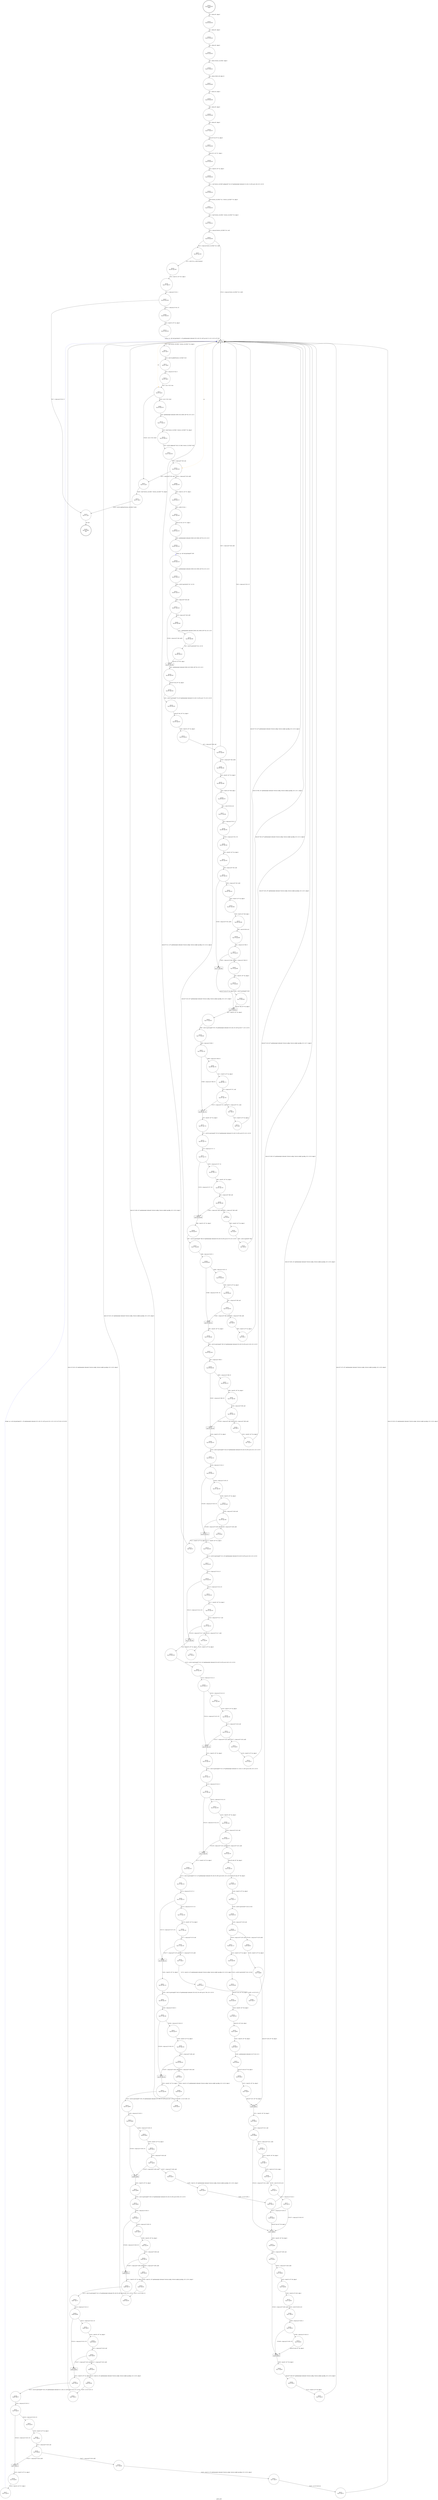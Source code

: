 digraph parse_conf {
label="parse_conf"
5180 [label="N5180\n(rp:210, ep:0)\nexit", shape="doublecircle"]
5181 [label="N5181\n(rp:245, ep:245)\nentry", shape="doublecircle"]
5181 -> 5183 [label="%2 = alloca i8*, align 8"]
5183 [label="N5183\n(rp:244, ep:244)", shape="circle"]
5183 -> 5184 [label="%3 = alloca i8*, align 8"]
5184 [label="N5184\n(rp:243, ep:243)", shape="circle"]
5184 -> 5185 [label="%4 = alloca i8*, align 8"]
5185 [label="N5185\n(rp:242, ep:242)", shape="circle"]
5185 -> 5186 [label="%5 = alloca %struct._IO_FILE*, align 8"]
5186 [label="N5186\n(rp:241, ep:241)", shape="circle"]
5186 -> 5187 [label="%6 = alloca [2048 x i8], align 16"]
5187 [label="N5187\n(rp:240, ep:240)", shape="circle"]
5187 -> 5188 [label="%7 = alloca i32, align 4"]
5188 [label="N5188\n(rp:239, ep:239)", shape="circle"]
5188 -> 5189 [label="%8 = alloca i8*, align 8"]
5189 [label="N5189\n(rp:238, ep:238)", shape="circle"]
5189 -> 5190 [label="%9 = alloca i8*, align 8"]
5190 [label="N5190\n(rp:237, ep:237)", shape="circle"]
5190 -> 5197 [label="store i8* %0, i8** %2, align 8"]
5197 [label="N5197\n(rp:236, ep:236)", shape="circle"]
5197 -> 5198 [label="store i32 0, i32* %7, align 4"]
5198 [label="N5198\n(rp:235, ep:235)", shape="circle"]
5198 -> 5199 [label="%10 = load i8*, i8** %2, align 8"]
5199 [label="N5199\n(rp:234, ep:234)", shape="circle"]
5199 -> 5200 [label="%11 = call %struct._IO_FILE* @fopen(i8* %10, i8* getelementptr inbounds ([2 x i8], [2 x i8]* @.str.1.68, i32 0, i32 0))"]
5200 [label="N5200\n(rp:233, ep:233)", shape="circle"]
5200 -> 5201 [label="store %struct._IO_FILE* %11, %struct._IO_FILE** %5, align 8"]
5201 [label="N5201\n(rp:232, ep:232)", shape="circle"]
5201 -> 5202 [label="%12 = load %struct._IO_FILE*, %struct._IO_FILE** %5, align 8"]
5202 [label="N5202\n(rp:231, ep:231)", shape="circle"]
5202 -> 5203 [label="%13 = icmp eq %struct._IO_FILE* %12, null"]
5203 [label="N5203\n(rp:230, ep:230)", shape="circle"]
5203 -> 5477 [label="[%13 = icmp eq %struct._IO_FILE* %12, null]"]
5203 -> 5213 [label="[!(%13 = icmp eq %struct._IO_FILE* %12, null)]"]
5205 [label="N5205\n(rp:228, ep:228)", shape="circle"]
5205 -> 5206 [label="%16 = load i32, i32* %15, align 4"]
5206 [label="N5206\n(rp:227, ep:227)", shape="circle"]
5206 -> 5207 [label="%17 = icmp eq i32 %16, 2"]
5207 [label="N5207\n(rp:226, ep:226)", shape="circle"]
5207 -> 5480 [label="[!(%17 = icmp eq i32 %16, 2)]"]
5207 -> 5476 [label="[%17 = icmp eq i32 %16, 2]"]
5210 [label="N5210\n(rp:224, ep:224)", shape="circle"]
5210 -> 5213 [label="errlog --@-- call void @errlog(i32 1, i8* getelementptr inbounds ([25 x i8], [25 x i8]* @.str.6.75, i32 0, i32 0), i8* %20)", style="dashed", color="blue"]
5213 [label="N5213\n(rp:223, ep:8)", shape="box"]
5213 -> 5214 [label="%23 = load %struct._IO_FILE*, %struct._IO_FILE** %5, align 8"]
5213 -> 5213 [label="@", style="dashed", color="orange"]
5213 -> 5217 [label="@", style="dashed", color="orange"]
5213 -> 5222 [label="@", style="dashed", color="orange"]
5214 [label="N5214\n(rp:222, ep:7)", shape="circle"]
5214 -> 5215 [label="%24 = call i32 @feof(%struct._IO_FILE* %23)"]
5215 [label="N5215\n(rp:221, ep:6)", shape="circle"]
5215 -> 5216 [label="%25 = icmp ne i32 %24, 0"]
5216 [label="N5216\n(rp:220, ep:5)", shape="circle"]
5216 -> 5217 [label="%26 = xor i1 %25, true"]
5217 [label="N5217\n(rp:219, ep:4)", shape="circle"]
5217 -> 5481 [label="[%26 = xor i1 %25, true]"]
5217 -> 5473 [label="[!(%26 = xor i1 %25, true)]"]
5219 [label="N5219\n(rp:217, ep:222)", shape="circle"]
5219 -> 5220 [label="%29 = load %struct._IO_FILE*, %struct._IO_FILE** %5, align 8"]
5220 [label="N5220\n(rp:216, ep:221)", shape="circle"]
5220 -> 5221 [label="%30 = call i8* @fgets(i8* %28, i32 2048, %struct._IO_FILE* %29)"]
5221 [label="N5221\n(rp:215, ep:220)", shape="circle"]
5221 -> 5222 [label="%31 = icmp eq i8* %30, null"]
5222 [label="N5222\n(rp:214, ep:219)", shape="circle"]
5222 -> 5484 [label="[!(%31 = icmp eq i8* %30, null)]"]
5222 -> 5473 [label="[%31 = icmp eq i8* %30, null]"]
5225 [label="N5225\n(rp:208, ep:217)", shape="circle"]
5225 -> 5226 [label="%35 = add i32 %34, 1"]
5226 [label="N5226\n(rp:207, ep:216)", shape="circle"]
5226 -> 5227 [label="store i32 %35, i32* %7, align 4"]
5227 [label="N5227\n(rp:206, ep:215)", shape="circle"]
5227 -> 5228 [label="%36 = getelementptr inbounds [2048 x i8], [2048 x i8]* %6, i32 0, i32 0"]
5228 [label="N5228\n(rp:205, ep:214)", shape="circle"]
5228 -> 5229 [label="chomp --@-- call void @chomp(i8* %36)", style="dashed", color="blue"]
5229 [label="N5229\n(rp:204, ep:213)", shape="circle"]
5229 -> 5230 [label="%37 = getelementptr inbounds [2048 x i8], [2048 x i8]* %6, i32 0, i32 0"]
5230 [label="N5230\n(rp:203, ep:212)", shape="circle"]
5230 -> 5231 [label="%38 = call i8* @strchr(i8* %37, i32 35)"]
5231 [label="N5231\n(rp:202, ep:211)", shape="circle"]
5231 -> 5232 [label="%39 = icmp ne i8* %38, null"]
5232 [label="N5232\n(rp:201, ep:210)", shape="circle"]
5232 -> 5485 [label="[%39 = icmp ne i8* %38, null]"]
5232 -> 5237 [label="[!(%39 = icmp ne i8* %38, null)]"]
5234 [label="N5234\n(rp:199, ep:208)", shape="circle"]
5234 -> 5235 [label="%42 = call i8* @strchr(i8* %41, i32 35)"]
5235 [label="N5235\n(rp:198, ep:207)", shape="circle"]
5235 -> 5237 [label="store i8 0, i8* %42, align 1"]
5237 [label="N5237\n(rp:197, ep:206)", shape="box"]
5237 -> 5238 [label="%44 = getelementptr inbounds [2048 x i8], [2048 x i8]* %6, i32 0, i32 0"]
5238 [label="N5238\n(rp:196, ep:205)", shape="circle"]
5238 -> 5239 [label="store i8* %44, i8** %4, align 8"]
5239 [label="N5239\n(rp:195, ep:204)", shape="circle"]
5239 -> 5240 [label="%45 = call i8* @strsep(i8** %4, i8* getelementptr inbounds ([3 x i8], [3 x i8]* @.str.7.76, i32 0, i32 0))"]
5240 [label="N5240\n(rp:194, ep:203)", shape="circle"]
5240 -> 5241 [label="store i8* %45, i8** %3, align 8"]
5241 [label="N5241\n(rp:193, ep:202)", shape="circle"]
5241 -> 5242 [label="%46 = load i8*, i8** %3, align 8"]
5242 [label="N5242\n(rp:192, ep:201)", shape="circle"]
5242 -> 5243 [label="%47 = icmp eq i8* %46, null"]
5243 [label="N5243\n(rp:191, ep:200)", shape="circle"]
5243 -> 5488 [label="[!(%47 = icmp eq i8* %46, null)]"]
5243 -> 5213 [label="[%47 = icmp eq i8* %46, null]"]
5245 [label="N5245\n(rp:189, ep:198)", shape="circle"]
5245 -> 5246 [label="%50 = load i8, i8* %49, align 1"]
5246 [label="N5246\n(rp:188, ep:197)", shape="circle"]
5246 -> 5247 [label="%51 = sext i8 %50 to i32"]
5247 [label="N5247\n(rp:187, ep:196)", shape="circle"]
5247 -> 5248 [label="%52 = icmp eq i32 %51, 0"]
5248 [label="N5248\n(rp:186, ep:195)", shape="circle"]
5248 -> 5490 [label="[!(%52 = icmp eq i32 %51, 0)]"]
5248 -> 5213 [label="[%52 = icmp eq i32 %51, 0]"]
5251 [label="N5251\n(rp:184, ep:193)", shape="circle"]
5251 -> 5252 [label="%56 = icmp ne i8* %55, null"]
5252 [label="N5252\n(rp:183, ep:192)", shape="circle"]
5252 -> 5491 [label="[%56 = icmp ne i8* %55, null]"]
5252 -> 5262 [label="[!(%56 = icmp ne i8* %55, null)]"]
5254 [label="N5254\n(rp:181, ep:190)", shape="circle"]
5254 -> 5255 [label="%59 = load i8, i8* %58, align 1"]
5255 [label="N5255\n(rp:180, ep:189)", shape="circle"]
5255 -> 5256 [label="%60 = sext i8 %59 to i32"]
5256 [label="N5256\n(rp:179, ep:188)", shape="circle"]
5256 -> 5257 [label="%61 = icmp ne i32 %60, 0"]
5257 [label="N5257\n(rp:178, ep:187)", shape="circle"]
5257 -> 5493 [label="[%61 = icmp ne i32 %60, 0]"]
5257 -> 5262 [label="[!(%61 = icmp ne i32 %60, 0)]"]
5259 [label="N5259\n(rp:175, ep:185)", shape="circle"]
5259 -> 5260 [label="%64 = call i8* @strdup(i8* %63)"]
5260 [label="N5260\n(rp:174, ep:183)", shape="circle"]
5260 -> 5264 [label="store i8* %64, i8** %4, align 8"]
5262 [label="N5262\n(rp:177, ep:184)", shape="box"]
5262 -> 5264 [label="store i8* null, i8** %4, align 8"]
5264 [label="N5264\n(rp:173, ep:182)", shape="box"]
5264 -> 5265 [label="%67 = load i8*, i8** %3, align 8"]
5265 [label="N5265\n(rp:172, ep:181)", shape="circle"]
5265 -> 5266 [label="%68 = call i32 @strcmp(i8* %67, i8* getelementptr inbounds ([10 x i8], [10 x i8]* @.str.8.77, i32 0, i32 0))"]
5266 [label="N5266\n(rp:171, ep:180)", shape="circle"]
5266 -> 5267 [label="%69 = icmp eq i32 %68, 0"]
5267 [label="N5267\n(rp:170, ep:179)", shape="circle"]
5267 -> 5495 [label="[%69 = icmp eq i32 %68, 0]"]
5267 -> 5274 [label="[!(%69 = icmp eq i32 %68, 0)]"]
5269 [label="N5269\n(rp:168, ep:177)", shape="circle"]
5269 -> 5270 [label="%72 = icmp ne i8* %71, null"]
5270 [label="N5270\n(rp:167, ep:176)", shape="circle"]
5270 -> 5497 [label="[%72 = icmp ne i8* %71, null]"]
5270 -> 5274 [label="[!(%72 = icmp ne i8* %71, null)]"]
5272 [label="N5272\n(rp:0, ep:9)", shape="circle"]
5272 -> 5213 [label="store i8* %74, i8** getelementptr inbounds (%struct.config, %struct.config* @config, i32 0, i32 0), align 8"]
5274 [label="N5274\n(rp:166, ep:175)", shape="box"]
5274 -> 5275 [label="%76 = load i8*, i8** %3, align 8"]
5275 [label="N5275\n(rp:165, ep:174)", shape="circle"]
5275 -> 5276 [label="%77 = call i32 @strcmp(i8* %76, i8* getelementptr inbounds ([5 x i8], [5 x i8]* @.str.9.78, i32 0, i32 0))"]
5276 [label="N5276\n(rp:164, ep:173)", shape="circle"]
5276 -> 5277 [label="%78 = icmp eq i32 %77, 0"]
5277 [label="N5277\n(rp:163, ep:172)", shape="circle"]
5277 -> 5499 [label="[%78 = icmp eq i32 %77, 0]"]
5277 -> 5285 [label="[!(%78 = icmp eq i32 %77, 0)]"]
5279 [label="N5279\n(rp:161, ep:170)", shape="circle"]
5279 -> 5280 [label="%81 = icmp ne i8* %80, null"]
5280 [label="N5280\n(rp:160, ep:169)", shape="circle"]
5280 -> 5501 [label="[%81 = icmp ne i8* %80, null]"]
5280 -> 5285 [label="[!(%81 = icmp ne i8* %80, null)]"]
5282 [label="N5282\n(rp:3, ep:25)", shape="circle"]
5282 -> 5283 [label="%84 = call i32 @atoi(i8* %83)"]
5283 [label="N5283\n(rp:2, ep:10)", shape="circle"]
5283 -> 5213 [label="store i32 %84, i32* getelementptr inbounds (%struct.config, %struct.config* @config, i32 0, i32 1), align 8"]
5285 [label="N5285\n(rp:159, ep:168)", shape="box"]
5285 -> 5286 [label="%86 = load i8*, i8** %3, align 8"]
5286 [label="N5286\n(rp:158, ep:167)", shape="circle"]
5286 -> 5287 [label="%87 = call i32 @strcmp(i8* %86, i8* getelementptr inbounds ([8 x i8], [8 x i8]* @.str.10.79, i32 0, i32 0))"]
5287 [label="N5287\n(rp:157, ep:166)", shape="circle"]
5287 -> 5288 [label="%88 = icmp eq i32 %87, 0"]
5288 [label="N5288\n(rp:156, ep:165)", shape="circle"]
5288 -> 5503 [label="[%88 = icmp eq i32 %87, 0]"]
5288 -> 5295 [label="[!(%88 = icmp eq i32 %87, 0)]"]
5290 [label="N5290\n(rp:154, ep:163)", shape="circle"]
5290 -> 5291 [label="%91 = icmp ne i8* %90, null"]
5291 [label="N5291\n(rp:153, ep:162)", shape="circle"]
5291 -> 5505 [label="[%91 = icmp ne i8* %90, null]"]
5291 -> 5295 [label="[!(%91 = icmp ne i8* %90, null)]"]
5293 [label="N5293\n(rp:5, ep:11)", shape="circle"]
5293 -> 5213 [label="store i8* %93, i8** getelementptr inbounds (%struct.config, %struct.config* @config, i32 0, i32 2), align 8"]
5295 [label="N5295\n(rp:152, ep:161)", shape="box"]
5295 -> 5296 [label="%95 = load i8*, i8** %3, align 8"]
5296 [label="N5296\n(rp:151, ep:160)", shape="circle"]
5296 -> 5297 [label="%96 = call i32 @strcmp(i8* %95, i8* getelementptr inbounds ([9 x i8], [9 x i8]* @.str.11.80, i32 0, i32 0))"]
5297 [label="N5297\n(rp:150, ep:159)", shape="circle"]
5297 -> 5298 [label="%97 = icmp eq i32 %96, 0"]
5298 [label="N5298\n(rp:149, ep:158)", shape="circle"]
5298 -> 5507 [label="[%97 = icmp eq i32 %96, 0]"]
5298 -> 5305 [label="[!(%97 = icmp eq i32 %96, 0)]"]
5300 [label="N5300\n(rp:147, ep:156)", shape="circle"]
5300 -> 5301 [label="%100 = icmp ne i8* %99, null"]
5301 [label="N5301\n(rp:146, ep:155)", shape="circle"]
5301 -> 5509 [label="[%100 = icmp ne i8* %99, null]"]
5301 -> 5305 [label="[!(%100 = icmp ne i8* %99, null)]"]
5303 [label="N5303\n(rp:7, ep:12)", shape="circle"]
5303 -> 5213 [label="store i8* %102, i8** getelementptr inbounds (%struct.config, %struct.config* @config, i32 0, i32 3), align 8"]
5305 [label="N5305\n(rp:145, ep:154)", shape="box"]
5305 -> 5306 [label="%104 = load i8*, i8** %3, align 8"]
5306 [label="N5306\n(rp:144, ep:153)", shape="circle"]
5306 -> 5307 [label="%105 = call i32 @strcmp(i8* %104, i8* getelementptr inbounds ([9 x i8], [9 x i8]* @.str.12.81, i32 0, i32 0))"]
5307 [label="N5307\n(rp:143, ep:152)", shape="circle"]
5307 -> 5308 [label="%106 = icmp eq i32 %105, 0"]
5308 [label="N5308\n(rp:142, ep:151)", shape="circle"]
5308 -> 5511 [label="[%106 = icmp eq i32 %105, 0]"]
5308 -> 5315 [label="[!(%106 = icmp eq i32 %105, 0)]"]
5310 [label="N5310\n(rp:140, ep:149)", shape="circle"]
5310 -> 5311 [label="%109 = icmp ne i8* %108, null"]
5311 [label="N5311\n(rp:139, ep:148)", shape="circle"]
5311 -> 5513 [label="[%109 = icmp ne i8* %108, null]"]
5311 -> 5315 [label="[!(%109 = icmp ne i8* %108, null)]"]
5313 [label="N5313\n(rp:9, ep:13)", shape="circle"]
5313 -> 5213 [label="store i8* %111, i8** getelementptr inbounds (%struct.config, %struct.config* @config, i32 0, i32 4), align 8"]
5315 [label="N5315\n(rp:138, ep:147)", shape="box"]
5315 -> 5316 [label="%113 = load i8*, i8** %3, align 8"]
5316 [label="N5316\n(rp:137, ep:146)", shape="circle"]
5316 -> 5317 [label="%114 = call i32 @strcmp(i8* %113, i8* getelementptr inbounds ([9 x i8], [9 x i8]* @.str.13.82, i32 0, i32 0))"]
5317 [label="N5317\n(rp:136, ep:145)", shape="circle"]
5317 -> 5318 [label="%115 = icmp eq i32 %114, 0"]
5318 [label="N5318\n(rp:135, ep:144)", shape="circle"]
5318 -> 5515 [label="[%115 = icmp eq i32 %114, 0]"]
5318 -> 5325 [label="[!(%115 = icmp eq i32 %114, 0)]"]
5320 [label="N5320\n(rp:133, ep:142)", shape="circle"]
5320 -> 5321 [label="%118 = icmp ne i8* %117, null"]
5321 [label="N5321\n(rp:132, ep:141)", shape="circle"]
5321 -> 5517 [label="[%118 = icmp ne i8* %117, null]"]
5321 -> 5325 [label="[!(%118 = icmp ne i8* %117, null)]"]
5323 [label="N5323\n(rp:11, ep:14)", shape="circle"]
5323 -> 5213 [label="store i8* %120, i8** getelementptr inbounds (%struct.config, %struct.config* @config, i32 0, i32 5), align 8"]
5325 [label="N5325\n(rp:131, ep:140)", shape="box"]
5325 -> 5326 [label="%122 = load i8*, i8** %3, align 8"]
5326 [label="N5326\n(rp:130, ep:139)", shape="circle"]
5326 -> 5327 [label="%123 = call i32 @strcmp(i8* %122, i8* getelementptr inbounds ([9 x i8], [9 x i8]* @.str.14.83, i32 0, i32 0))"]
5327 [label="N5327\n(rp:129, ep:138)", shape="circle"]
5327 -> 5328 [label="%124 = icmp eq i32 %123, 0"]
5328 [label="N5328\n(rp:128, ep:137)", shape="circle"]
5328 -> 5519 [label="[%124 = icmp eq i32 %123, 0]"]
5328 -> 5335 [label="[!(%124 = icmp eq i32 %123, 0)]"]
5330 [label="N5330\n(rp:126, ep:135)", shape="circle"]
5330 -> 5331 [label="%127 = icmp ne i8* %126, null"]
5331 [label="N5331\n(rp:125, ep:134)", shape="circle"]
5331 -> 5521 [label="[%127 = icmp ne i8* %126, null]"]
5331 -> 5335 [label="[!(%127 = icmp ne i8* %126, null)]"]
5333 [label="N5333\n(rp:13, ep:15)", shape="circle"]
5333 -> 5213 [label="store i8* %129, i8** getelementptr inbounds (%struct.config, %struct.config* @config, i32 0, i32 7), align 8"]
5335 [label="N5335\n(rp:124, ep:133)", shape="box"]
5335 -> 5336 [label="%131 = load i8*, i8** %3, align 8"]
5336 [label="N5336\n(rp:123, ep:132)", shape="circle"]
5336 -> 5337 [label="%132 = call i32 @strcmp(i8* %131, i8* getelementptr inbounds ([11 x i8], [11 x i8]* @.str.15.84, i32 0, i32 0))"]
5337 [label="N5337\n(rp:122, ep:131)", shape="circle"]
5337 -> 5338 [label="%133 = icmp eq i32 %132, 0"]
5338 [label="N5338\n(rp:121, ep:130)", shape="circle"]
5338 -> 5523 [label="[%133 = icmp eq i32 %132, 0]"]
5338 -> 5389 [label="[!(%133 = icmp eq i32 %132, 0)]"]
5340 [label="N5340\n(rp:119, ep:128)", shape="circle"]
5340 -> 5341 [label="%136 = icmp ne i8* %135, null"]
5341 [label="N5341\n(rp:118, ep:127)", shape="circle"]
5341 -> 5525 [label="[%136 = icmp ne i8* %135, null]"]
5341 -> 5389 [label="[!(%136 = icmp ne i8* %135, null)]"]
5345 [label="N5345\n(rp:53, ep:122)", shape="circle"]
5345 -> 5346 [label="store i8* null, i8** %9, align 8"]
5346 [label="N5346\n(rp:52, ep:119)", shape="circle"]
5346 -> 5347 [label="%138 = load i8*, i8** %4, align 8"]
5347 [label="N5347\n(rp:51, ep:117)", shape="circle"]
5347 -> 5348 [label="%139 = call i8* @strrchr(i8* %138, i32 64)"]
5348 [label="N5348\n(rp:50, ep:114)", shape="circle"]
5348 -> 5349 [label="%140 = icmp ne i8* %139, null"]
5349 [label="N5349\n(rp:49, ep:112)", shape="circle"]
5349 -> 5527 [label="[%140 = icmp ne i8* %139, null]"]
5349 -> 5528 [label="[!(%140 = icmp ne i8* %139, null)]"]
5351 [label="N5351\n(rp:45, ep:109)", shape="circle"]
5351 -> 5352 [label="%143 = call i8* @strrchr(i8* %142, i32 64)"]
5352 [label="N5352\n(rp:44, ep:106)", shape="circle"]
5352 -> 5353 [label="store i8* %143, i8** %9, align 8"]
5353 [label="N5353\n(rp:43, ep:104)", shape="circle"]
5353 -> 5354 [label="%144 = load i8*, i8** %9, align 8"]
5354 [label="N5354\n(rp:42, ep:101)", shape="circle"]
5354 -> 5355 [label="store i8 0, i8* %144, align 1"]
5355 [label="N5355\n(rp:41, ep:99)", shape="circle"]
5355 -> 5356 [label="%145 = load i8*, i8** %9, align 8"]
5356 [label="N5356\n(rp:40, ep:97)", shape="circle"]
5356 -> 5357 [label="%146 = getelementptr inbounds i8, i8* %145, i32 1"]
5357 [label="N5357\n(rp:39, ep:94)", shape="circle"]
5357 -> 5358 [label="store i8* %146, i8** %9, align 8"]
5358 [label="N5358\n(rp:38, ep:91)", shape="circle"]
5358 -> 5359 [label="%147 = load i8*, i8** %4, align 8"]
5359 [label="N5359\n(rp:37, ep:87)", shape="circle"]
5359 -> 5364 [label="store i8* %147, i8** %8, align 8"]
5362 [label="N5362\n(rp:47, ep:88)", shape="circle"]
5362 -> 5364 [label="store i8* %149, i8** %9, align 8"]
5364 [label="N5364\n(rp:36, ep:85)", shape="box"]
5364 -> 5365 [label="%151 = load i8*, i8** %9, align 8"]
5365 [label="N5365\n(rp:35, ep:83)", shape="circle"]
5365 -> 5366 [label="%152 = icmp ne i8* %151, null"]
5366 [label="N5366\n(rp:34, ep:80)", shape="circle"]
5366 -> 5529 [label="[%152 = icmp ne i8* %151, null]"]
5366 -> 5374 [label="[!(%152 = icmp ne i8* %151, null)]"]
5368 [label="N5368\n(rp:32, ep:77)", shape="circle"]
5368 -> 5369 [label="%155 = load i8, i8* %154, align 1"]
5369 [label="N5369\n(rp:31, ep:74)", shape="circle"]
5369 -> 5370 [label="%156 = sext i8 %155 to i32"]
5370 [label="N5370\n(rp:30, ep:72)", shape="circle"]
5370 -> 5371 [label="%157 = icmp eq i32 %156, 0"]
5371 [label="N5371\n(rp:29, ep:70)", shape="circle"]
5371 -> 5531 [label="[%157 = icmp eq i32 %156, 0]"]
5371 -> 5374 [label="[!(%157 = icmp eq i32 %156, 0)]"]
5374 [label="N5374\n(rp:27, ep:66)", shape="box"]
5374 -> 5375 [label="%160 = load i8*, i8** %8, align 8"]
5375 [label="N5375\n(rp:26, ep:64)", shape="circle"]
5375 -> 5376 [label="%161 = icmp ne i8* %160, null"]
5376 [label="N5376\n(rp:25, ep:61)", shape="circle"]
5376 -> 5533 [label="[%161 = icmp ne i8* %160, null]"]
5376 -> 5384 [label="[!(%161 = icmp ne i8* %160, null)]"]
5378 [label="N5378\n(rp:23, ep:58)", shape="circle"]
5378 -> 5379 [label="%164 = load i8, i8* %163, align 1"]
5379 [label="N5379\n(rp:22, ep:56)", shape="circle"]
5379 -> 5380 [label="%165 = sext i8 %164 to i32"]
5380 [label="N5380\n(rp:21, ep:53)", shape="circle"]
5380 -> 5381 [label="%166 = icmp eq i32 %165, 0"]
5381 [label="N5381\n(rp:20, ep:51)", shape="circle"]
5381 -> 5535 [label="[%166 = icmp eq i32 %165, 0]"]
5381 -> 5384 [label="[!(%166 = icmp eq i32 %165, 0)]"]
5384 [label="N5384\n(rp:18, ep:48)", shape="box"]
5384 -> 5385 [label="%169 = load i8*, i8** %9, align 8"]
5385 [label="N5385\n(rp:17, ep:40)", shape="circle"]
5385 -> 5386 [label="store i8* %169, i8** getelementptr inbounds (%struct.config, %struct.config* @config, i32 0, i32 8), align 8"]
5386 [label="N5386\n(rp:16, ep:31)", shape="circle"]
5386 -> 5387 [label="%170 = load i8*, i8** %8, align 8"]
5387 [label="N5387\n(rp:15, ep:16)", shape="circle"]
5387 -> 5213 [label="store i8* %170, i8** getelementptr inbounds (%struct.config, %struct.config* @config, i32 0, i32 9), align 8"]
5389 [label="N5389\n(rp:117, ep:126)", shape="box"]
5389 -> 5390 [label="%172 = load i8*, i8** %3, align 8"]
5390 [label="N5390\n(rp:116, ep:125)", shape="circle"]
5390 -> 5391 [label="%173 = call i32 @strcmp(i8* %172, i8* getelementptr inbounds ([9 x i8], [9 x i8]* @.str.16.85, i32 0, i32 0))"]
5391 [label="N5391\n(rp:115, ep:123)", shape="circle"]
5391 -> 5392 [label="%174 = icmp eq i32 %173, 0"]
5392 [label="N5392\n(rp:114, ep:121)", shape="circle"]
5392 -> 5537 [label="[%174 = icmp eq i32 %173, 0]"]
5392 -> 5400 [label="[!(%174 = icmp eq i32 %173, 0)]"]
5394 [label="N5394\n(rp:112, ep:118)", shape="circle"]
5394 -> 5395 [label="%177 = icmp eq i8* %176, null"]
5395 [label="N5395\n(rp:111, ep:116)", shape="circle"]
5395 -> 5539 [label="[%177 = icmp eq i8* %176, null]"]
5395 -> 5400 [label="[!(%177 = icmp eq i8* %176, null)]"]
5397 [label="N5397\n(rp:56, ep:32)", shape="circle"]
5397 -> 5398 [label="%180 = or i32 %179, 2"]
5398 [label="N5398\n(rp:55, ep:17)", shape="circle"]
5398 -> 5213 [label="store i32 %180, i32* getelementptr inbounds (%struct.config, %struct.config* @config, i32 0, i32 6), align 8"]
5400 [label="N5400\n(rp:110, ep:115)", shape="box"]
5400 -> 5401 [label="%182 = load i8*, i8** %3, align 8"]
5401 [label="N5401\n(rp:109, ep:113)", shape="circle"]
5401 -> 5402 [label="%183 = call i32 @strcmp(i8* %182, i8* getelementptr inbounds ([18 x i8], [18 x i8]* @.str.17.86, i32 0, i32 0))"]
5402 [label="N5402\n(rp:108, ep:110)", shape="circle"]
5402 -> 5403 [label="%184 = icmp eq i32 %183, 0"]
5403 [label="N5403\n(rp:107, ep:108)", shape="circle"]
5403 -> 5541 [label="[%184 = icmp eq i32 %183, 0]"]
5403 -> 5411 [label="[!(%184 = icmp eq i32 %183, 0)]"]
5405 [label="N5405\n(rp:105, ep:105)", shape="circle"]
5405 -> 5406 [label="%187 = icmp eq i8* %186, null"]
5406 [label="N5406\n(rp:104, ep:103)", shape="circle"]
5406 -> 5543 [label="[%187 = icmp eq i8* %186, null]"]
5406 -> 5411 [label="[!(%187 = icmp eq i8* %186, null)]"]
5408 [label="N5408\n(rp:59, ep:33)", shape="circle"]
5408 -> 5409 [label="%190 = or i32 %189, 128"]
5409 [label="N5409\n(rp:58, ep:18)", shape="circle"]
5409 -> 5213 [label="store i32 %190, i32* getelementptr inbounds (%struct.config, %struct.config* @config, i32 0, i32 6), align 8"]
5411 [label="N5411\n(rp:103, ep:102)", shape="box"]
5411 -> 5412 [label="%192 = load i8*, i8** %3, align 8"]
5412 [label="N5412\n(rp:102, ep:100)", shape="circle"]
5412 -> 5413 [label="%193 = call i32 @strcmp(i8* %192, i8* getelementptr inbounds ([15 x i8], [15 x i8]* @.str.18.87, i32 0, i32 0))"]
5413 [label="N5413\n(rp:101, ep:98)", shape="circle"]
5413 -> 5414 [label="%194 = icmp eq i32 %193, 0"]
5414 [label="N5414\n(rp:100, ep:96)", shape="circle"]
5414 -> 5545 [label="[%194 = icmp eq i32 %193, 0]"]
5414 -> 5422 [label="[!(%194 = icmp eq i32 %193, 0)]"]
5416 [label="N5416\n(rp:98, ep:93)", shape="circle"]
5416 -> 5417 [label="%197 = icmp eq i8* %196, null"]
5417 [label="N5417\n(rp:97, ep:90)", shape="circle"]
5417 -> 5547 [label="[%197 = icmp eq i8* %196, null]"]
5417 -> 5422 [label="[!(%197 = icmp eq i8* %196, null)]"]
5419 [label="N5419\n(rp:62, ep:34)", shape="circle"]
5419 -> 5420 [label="%200 = or i32 %199, 4"]
5420 [label="N5420\n(rp:61, ep:19)", shape="circle"]
5420 -> 5213 [label="store i32 %200, i32* getelementptr inbounds (%struct.config, %struct.config* @config, i32 0, i32 6), align 8"]
5422 [label="N5422\n(rp:96, ep:89)", shape="box"]
5422 -> 5423 [label="%202 = load i8*, i8** %3, align 8"]
5423 [label="N5423\n(rp:95, ep:86)", shape="circle"]
5423 -> 5424 [label="%203 = call i32 @strcmp(i8* %202, i8* getelementptr inbounds ([6 x i8], [6 x i8]* @.str.19.88, i32 0, i32 0))"]
5424 [label="N5424\n(rp:94, ep:84)", shape="circle"]
5424 -> 5425 [label="%204 = icmp eq i32 %203, 0"]
5425 [label="N5425\n(rp:93, ep:82)", shape="circle"]
5425 -> 5549 [label="[%204 = icmp eq i32 %203, 0]"]
5425 -> 5433 [label="[!(%204 = icmp eq i32 %203, 0)]"]
5427 [label="N5427\n(rp:91, ep:78)", shape="circle"]
5427 -> 5428 [label="%207 = icmp eq i8* %206, null"]
5428 [label="N5428\n(rp:90, ep:76)", shape="circle"]
5428 -> 5551 [label="[%207 = icmp eq i8* %206, null]"]
5428 -> 5433 [label="[!(%207 = icmp eq i8* %206, null)]"]
5430 [label="N5430\n(rp:65, ep:35)", shape="circle"]
5430 -> 5431 [label="%210 = or i32 %209, 16"]
5431 [label="N5431\n(rp:64, ep:20)", shape="circle"]
5431 -> 5213 [label="store i32 %210, i32* getelementptr inbounds (%struct.config, %struct.config* @config, i32 0, i32 6), align 8"]
5433 [label="N5433\n(rp:89, ep:75)", shape="box"]
5433 -> 5434 [label="%212 = load i8*, i8** %3, align 8"]
5434 [label="N5434\n(rp:88, ep:73)", shape="circle"]
5434 -> 5435 [label="%213 = call i32 @strcmp(i8* %212, i8* getelementptr inbounds ([9 x i8], [9 x i8]* @.str.20.89, i32 0, i32 0))"]
5435 [label="N5435\n(rp:87, ep:71)", shape="circle"]
5435 -> 5436 [label="%214 = icmp eq i32 %213, 0"]
5436 [label="N5436\n(rp:86, ep:68)", shape="circle"]
5436 -> 5553 [label="[%214 = icmp eq i32 %213, 0]"]
5436 -> 5444 [label="[!(%214 = icmp eq i32 %213, 0)]"]
5438 [label="N5438\n(rp:84, ep:65)", shape="circle"]
5438 -> 5439 [label="%217 = icmp eq i8* %216, null"]
5439 [label="N5439\n(rp:83, ep:63)", shape="circle"]
5439 -> 5555 [label="[%217 = icmp eq i8* %216, null]"]
5439 -> 5444 [label="[!(%217 = icmp eq i8* %216, null)]"]
5441 [label="N5441\n(rp:68, ep:36)", shape="circle"]
5441 -> 5442 [label="%220 = or i32 %219, 32"]
5442 [label="N5442\n(rp:67, ep:21)", shape="circle"]
5442 -> 5213 [label="store i32 %220, i32* getelementptr inbounds (%struct.config, %struct.config* @config, i32 0, i32 6), align 8"]
5444 [label="N5444\n(rp:82, ep:62)", shape="box"]
5444 -> 5445 [label="%222 = load i8*, i8** %3, align 8"]
5445 [label="N5445\n(rp:81, ep:59)", shape="circle"]
5445 -> 5446 [label="%223 = call i32 @strcmp(i8* %222, i8* getelementptr inbounds ([11 x i8], [11 x i8]* @.str.21.90, i32 0, i32 0))"]
5446 [label="N5446\n(rp:80, ep:57)", shape="circle"]
5446 -> 5447 [label="%224 = icmp eq i32 %223, 0"]
5447 [label="N5447\n(rp:79, ep:55)", shape="circle"]
5447 -> 5557 [label="[%224 = icmp eq i32 %223, 0]"]
5447 -> 5455 [label="[!(%224 = icmp eq i32 %223, 0)]"]
5449 [label="N5449\n(rp:77, ep:52)", shape="circle"]
5449 -> 5450 [label="%227 = icmp eq i8* %226, null"]
5450 [label="N5450\n(rp:76, ep:49)", shape="circle"]
5450 -> 5559 [label="[%227 = icmp eq i8* %226, null]"]
5450 -> 5455 [label="[!(%227 = icmp eq i8* %226, null)]"]
5452 [label="N5452\n(rp:71, ep:37)", shape="circle"]
5452 -> 5453 [label="%230 = or i32 %229, 64"]
5453 [label="N5453\n(rp:70, ep:22)", shape="circle"]
5453 -> 5213 [label="store i32 %230, i32* getelementptr inbounds (%struct.config, %struct.config* @config, i32 0, i32 6), align 8"]
5455 [label="N5455\n(rp:75, ep:47)", shape="box"]
5455 -> 5456 [label="%232 = load i8*, i8** %2, align 8"]
5456 [label="N5456\n(rp:74, ep:38)", shape="circle"]
5456 -> 5457 [label="%233 = load i32, i32* %7, align 4"]
5457 [label="N5457\n(rp:73, ep:23)", shape="circle"]
5457 -> 5213 [label="errlogx --@-- call void @errlogx(i32 1, i8* getelementptr inbounds ([22 x i8], [22 x i8]* @.str.22.91, i32 0, i32 0), i8* %232, i32 %233)", style="dashed", color="blue"]
5473 [label="N5473\n(rp:213, ep:3)", shape="circle"]
5473 -> 5474 [label="%249 = load %struct._IO_FILE*, %struct._IO_FILE** %5, align 8"]
5474 [label="N5474\n(rp:212, ep:2)", shape="circle"]
5474 -> 5476 [label="%250 = call i32 @fclose(%struct._IO_FILE* %249)"]
5476 [label="N5476\n(rp:211, ep:1)", shape="circle"]
5476 -> 5180 [label="ret void"]
5477 [label="N5477\n(rp:229, ep:229)", shape="circle"]
5477 -> 5205 [label="%15 = call i32* @__errno_location()"]
5480 [label="N5480\n(rp:225, ep:225)", shape="circle"]
5480 -> 5210 [label="%20 = load i8*, i8** %2, align 8"]
5481 [label="N5481\n(rp:218, ep:223)", shape="circle"]
5481 -> 5219 [label="%28 = getelementptr inbounds [2048 x i8], [2048 x i8]* %6, i32 0, i32 0"]
5484 [label="N5484\n(rp:209, ep:218)", shape="circle"]
5484 -> 5225 [label="%34 = load i32, i32* %7, align 4"]
5485 [label="N5485\n(rp:200, ep:209)", shape="circle"]
5485 -> 5234 [label="%41 = getelementptr inbounds [2048 x i8], [2048 x i8]* %6, i32 0, i32 0"]
5488 [label="N5488\n(rp:190, ep:199)", shape="circle"]
5488 -> 5245 [label="%49 = load i8*, i8** %3, align 8"]
5490 [label="N5490\n(rp:185, ep:194)", shape="circle"]
5490 -> 5251 [label="%55 = load i8*, i8** %4, align 8"]
5491 [label="N5491\n(rp:182, ep:191)", shape="circle"]
5491 -> 5254 [label="%58 = load i8*, i8** %4, align 8"]
5493 [label="N5493\n(rp:176, ep:186)", shape="circle"]
5493 -> 5259 [label="%63 = load i8*, i8** %4, align 8"]
5495 [label="N5495\n(rp:169, ep:178)", shape="circle"]
5495 -> 5269 [label="%71 = load i8*, i8** %4, align 8"]
5497 [label="N5497\n(rp:1, ep:24)", shape="circle"]
5497 -> 5272 [label="%74 = load i8*, i8** %4, align 8"]
5499 [label="N5499\n(rp:162, ep:171)", shape="circle"]
5499 -> 5279 [label="%80 = load i8*, i8** %4, align 8"]
5501 [label="N5501\n(rp:4, ep:39)", shape="circle"]
5501 -> 5282 [label="%83 = load i8*, i8** %4, align 8"]
5503 [label="N5503\n(rp:155, ep:164)", shape="circle"]
5503 -> 5290 [label="%90 = load i8*, i8** %4, align 8"]
5505 [label="N5505\n(rp:6, ep:26)", shape="circle"]
5505 -> 5293 [label="%93 = load i8*, i8** %4, align 8"]
5507 [label="N5507\n(rp:148, ep:157)", shape="circle"]
5507 -> 5300 [label="%99 = load i8*, i8** %4, align 8"]
5509 [label="N5509\n(rp:8, ep:27)", shape="circle"]
5509 -> 5303 [label="%102 = load i8*, i8** %4, align 8"]
5511 [label="N5511\n(rp:141, ep:150)", shape="circle"]
5511 -> 5310 [label="%108 = load i8*, i8** %4, align 8"]
5513 [label="N5513\n(rp:10, ep:28)", shape="circle"]
5513 -> 5313 [label="%111 = load i8*, i8** %4, align 8"]
5515 [label="N5515\n(rp:134, ep:143)", shape="circle"]
5515 -> 5320 [label="%117 = load i8*, i8** %4, align 8"]
5517 [label="N5517\n(rp:12, ep:29)", shape="circle"]
5517 -> 5323 [label="%120 = load i8*, i8** %4, align 8"]
5519 [label="N5519\n(rp:127, ep:136)", shape="circle"]
5519 -> 5330 [label="%126 = load i8*, i8** %4, align 8"]
5521 [label="N5521\n(rp:14, ep:30)", shape="circle"]
5521 -> 5333 [label="%129 = load i8*, i8** %4, align 8"]
5523 [label="N5523\n(rp:120, ep:129)", shape="circle"]
5523 -> 5340 [label="%135 = load i8*, i8** %4, align 8"]
5525 [label="N5525\n(rp:54, ep:124)", shape="circle"]
5525 -> 5345 [label="store i8* null, i8** %8, align 8"]
5527 [label="N5527\n(rp:46, ep:111)", shape="circle"]
5527 -> 5351 [label="%142 = load i8*, i8** %4, align 8"]
5528 [label="N5528\n(rp:48, ep:92)", shape="circle"]
5528 -> 5362 [label="%149 = load i8*, i8** %4, align 8"]
5529 [label="N5529\n(rp:33, ep:79)", shape="circle"]
5529 -> 5368 [label="%154 = load i8*, i8** %9, align 8"]
5531 [label="N5531\n(rp:28, ep:69)", shape="circle"]
5531 -> 5374 [label="store i8* null, i8** %9, align 8"]
5533 [label="N5533\n(rp:24, ep:60)", shape="circle"]
5533 -> 5378 [label="%163 = load i8*, i8** %8, align 8"]
5535 [label="N5535\n(rp:19, ep:50)", shape="circle"]
5535 -> 5384 [label="store i8* null, i8** %8, align 8"]
5537 [label="N5537\n(rp:113, ep:120)", shape="circle"]
5537 -> 5394 [label="%176 = load i8*, i8** %4, align 8"]
5539 [label="N5539\n(rp:57, ep:41)", shape="circle"]
5539 -> 5397 [label="%179 = load i32, i32* getelementptr inbounds (%struct.config, %struct.config* @config, i32 0, i32 6), align 8"]
5541 [label="N5541\n(rp:106, ep:107)", shape="circle"]
5541 -> 5405 [label="%186 = load i8*, i8** %4, align 8"]
5543 [label="N5543\n(rp:60, ep:42)", shape="circle"]
5543 -> 5408 [label="%189 = load i32, i32* getelementptr inbounds (%struct.config, %struct.config* @config, i32 0, i32 6), align 8"]
5545 [label="N5545\n(rp:99, ep:95)", shape="circle"]
5545 -> 5416 [label="%196 = load i8*, i8** %4, align 8"]
5547 [label="N5547\n(rp:63, ep:43)", shape="circle"]
5547 -> 5419 [label="%199 = load i32, i32* getelementptr inbounds (%struct.config, %struct.config* @config, i32 0, i32 6), align 8"]
5549 [label="N5549\n(rp:92, ep:81)", shape="circle"]
5549 -> 5427 [label="%206 = load i8*, i8** %4, align 8"]
5551 [label="N5551\n(rp:66, ep:44)", shape="circle"]
5551 -> 5430 [label="%209 = load i32, i32* getelementptr inbounds (%struct.config, %struct.config* @config, i32 0, i32 6), align 8"]
5553 [label="N5553\n(rp:85, ep:67)", shape="circle"]
5553 -> 5438 [label="%216 = load i8*, i8** %4, align 8"]
5555 [label="N5555\n(rp:69, ep:45)", shape="circle"]
5555 -> 5441 [label="%219 = load i32, i32* getelementptr inbounds (%struct.config, %struct.config* @config, i32 0, i32 6), align 8"]
5557 [label="N5557\n(rp:78, ep:54)", shape="circle"]
5557 -> 5449 [label="%226 = load i8*, i8** %4, align 8"]
5559 [label="N5559\n(rp:72, ep:46)", shape="circle"]
5559 -> 5452 [label="%229 = load i32, i32* getelementptr inbounds (%struct.config, %struct.config* @config, i32 0, i32 6), align 8"]
}
